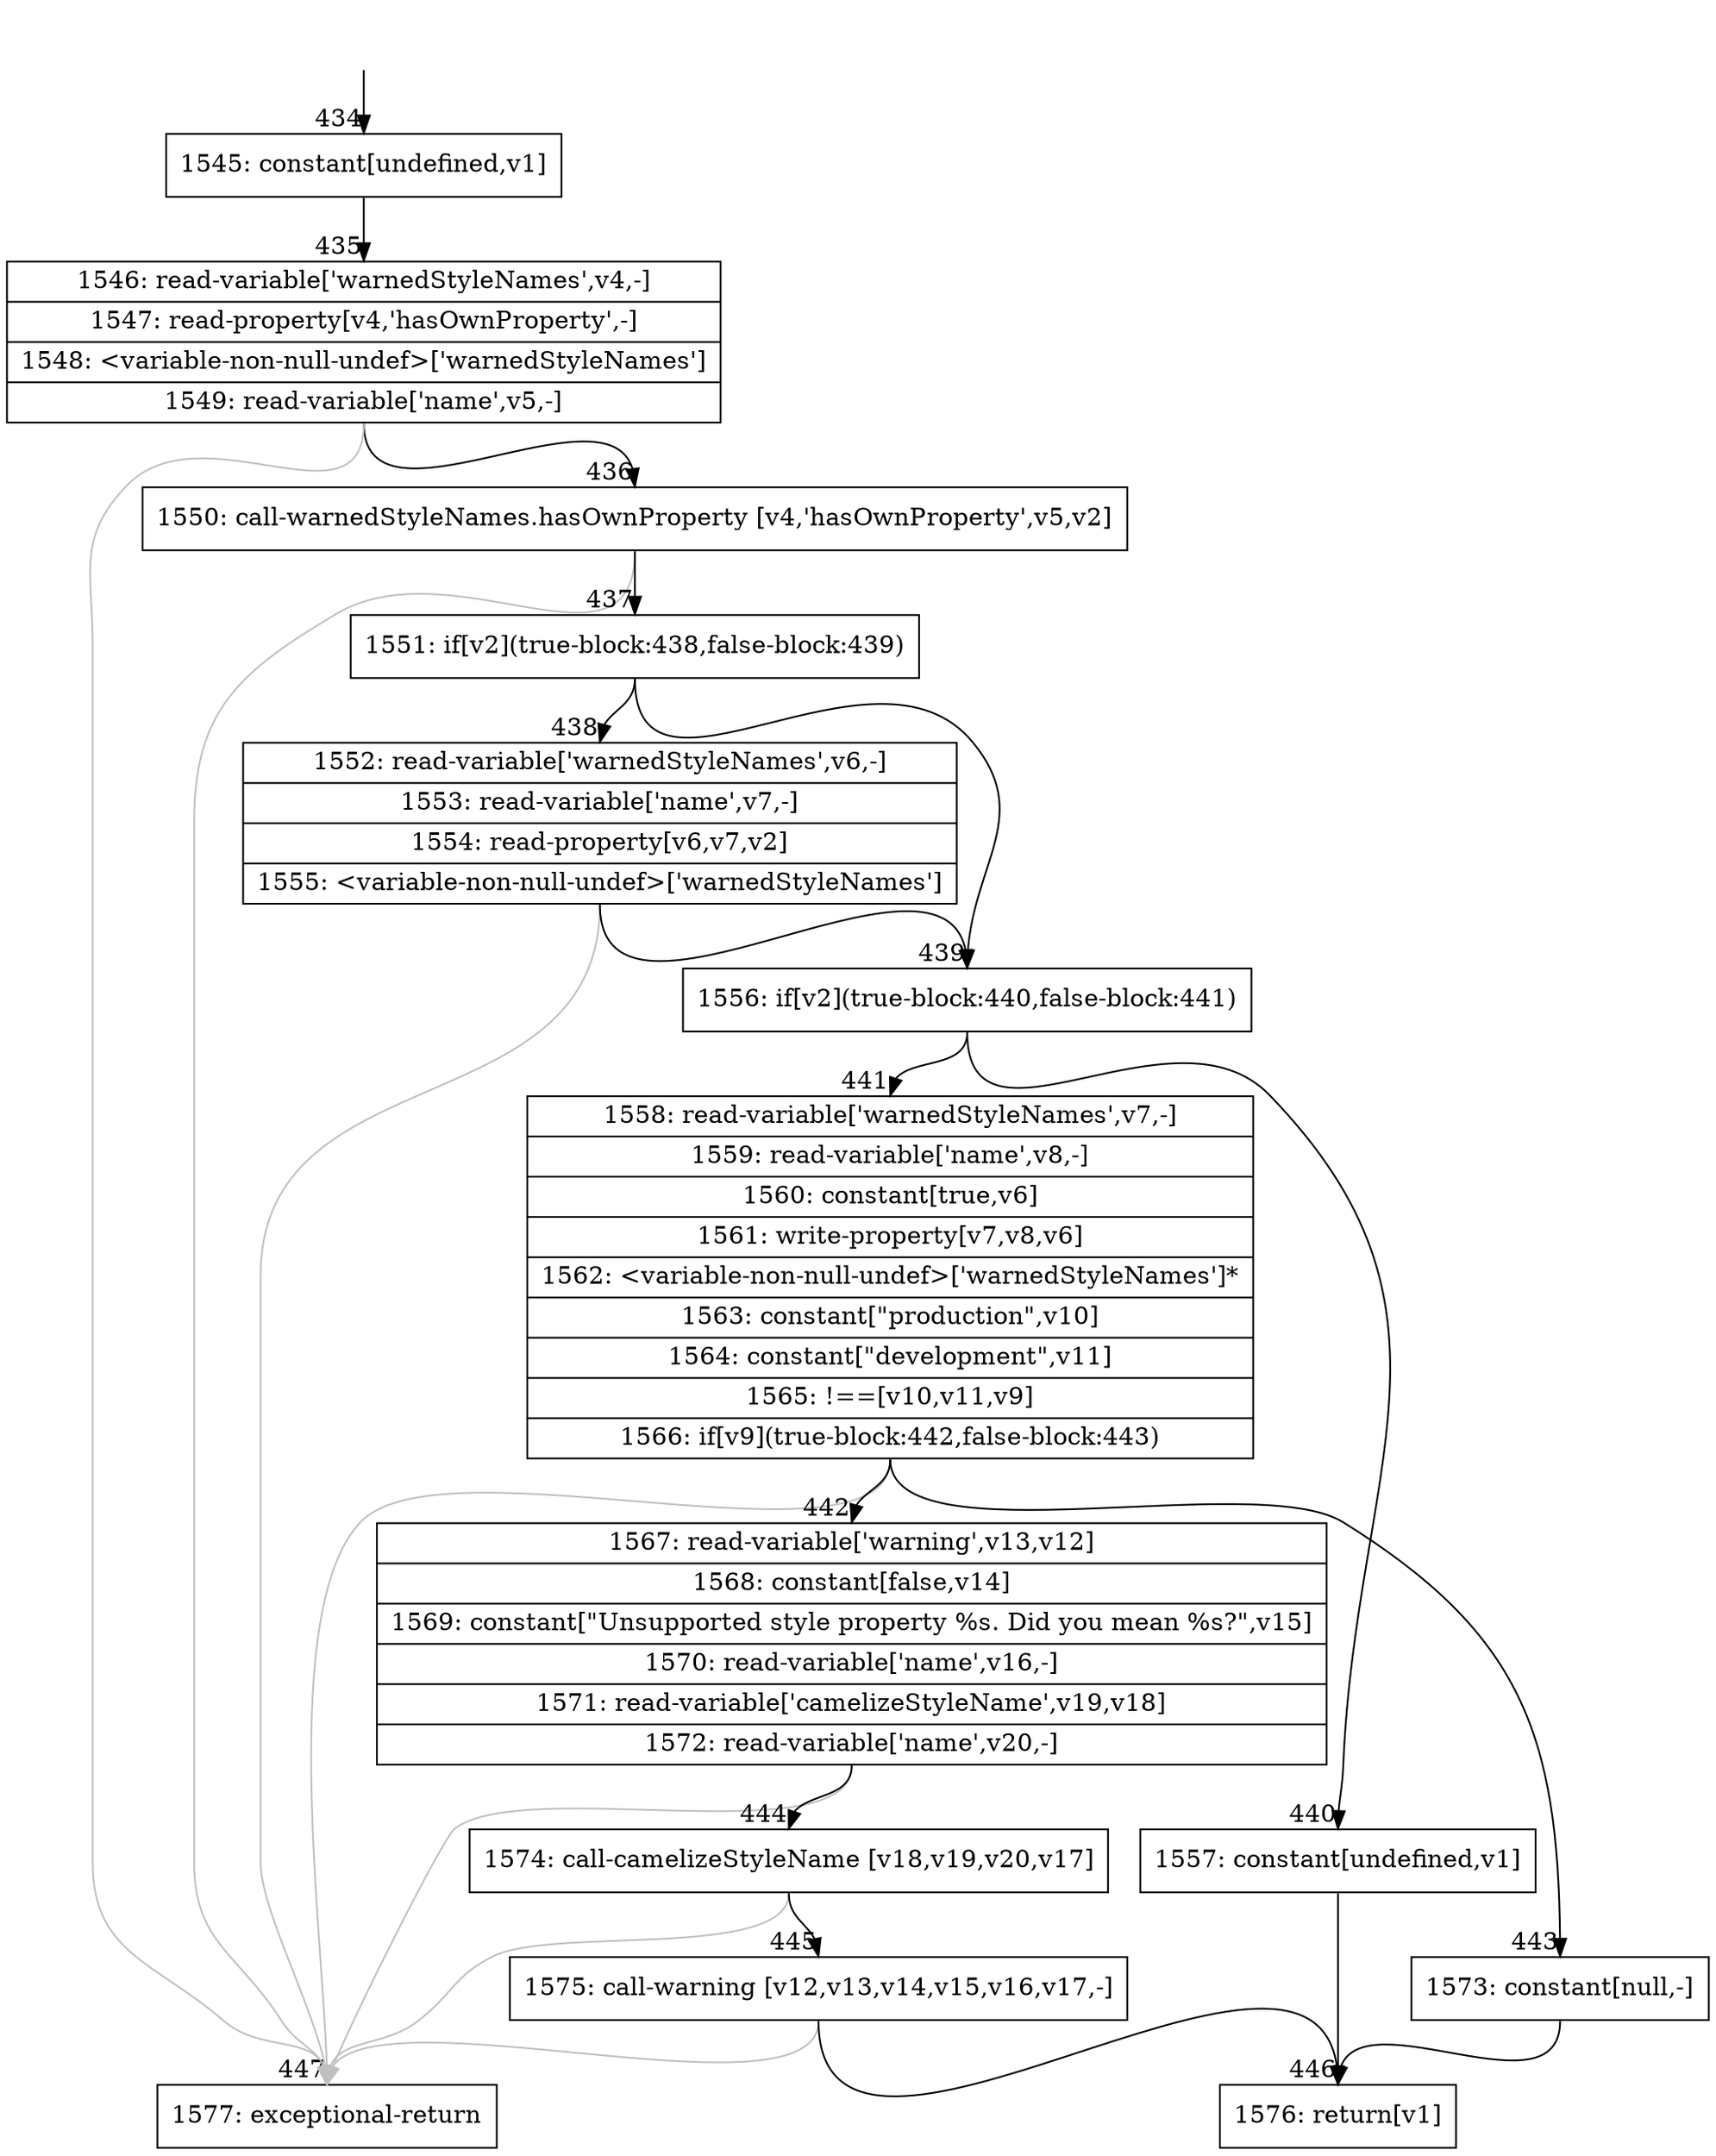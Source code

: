 digraph {
rankdir="TD"
BB_entry29[shape=none,label=""];
BB_entry29 -> BB434 [tailport=s, headport=n, headlabel="    434"]
BB434 [shape=record label="{1545: constant[undefined,v1]}" ] 
BB434 -> BB435 [tailport=s, headport=n, headlabel="      435"]
BB435 [shape=record label="{1546: read-variable['warnedStyleNames',v4,-]|1547: read-property[v4,'hasOwnProperty',-]|1548: \<variable-non-null-undef\>['warnedStyleNames']|1549: read-variable['name',v5,-]}" ] 
BB435 -> BB436 [tailport=s, headport=n, headlabel="      436"]
BB435 -> BB447 [tailport=s, headport=n, color=gray, headlabel="      447"]
BB436 [shape=record label="{1550: call-warnedStyleNames.hasOwnProperty [v4,'hasOwnProperty',v5,v2]}" ] 
BB436 -> BB437 [tailport=s, headport=n, headlabel="      437"]
BB436 -> BB447 [tailport=s, headport=n, color=gray]
BB437 [shape=record label="{1551: if[v2](true-block:438,false-block:439)}" ] 
BB437 -> BB439 [tailport=s, headport=n, headlabel="      439"]
BB437 -> BB438 [tailport=s, headport=n, headlabel="      438"]
BB438 [shape=record label="{1552: read-variable['warnedStyleNames',v6,-]|1553: read-variable['name',v7,-]|1554: read-property[v6,v7,v2]|1555: \<variable-non-null-undef\>['warnedStyleNames']}" ] 
BB438 -> BB439 [tailport=s, headport=n]
BB438 -> BB447 [tailport=s, headport=n, color=gray]
BB439 [shape=record label="{1556: if[v2](true-block:440,false-block:441)}" ] 
BB439 -> BB440 [tailport=s, headport=n, headlabel="      440"]
BB439 -> BB441 [tailport=s, headport=n, headlabel="      441"]
BB440 [shape=record label="{1557: constant[undefined,v1]}" ] 
BB440 -> BB446 [tailport=s, headport=n, headlabel="      446"]
BB441 [shape=record label="{1558: read-variable['warnedStyleNames',v7,-]|1559: read-variable['name',v8,-]|1560: constant[true,v6]|1561: write-property[v7,v8,v6]|1562: \<variable-non-null-undef\>['warnedStyleNames']*|1563: constant[\"production\",v10]|1564: constant[\"development\",v11]|1565: !==[v10,v11,v9]|1566: if[v9](true-block:442,false-block:443)}" ] 
BB441 -> BB442 [tailport=s, headport=n, headlabel="      442"]
BB441 -> BB443 [tailport=s, headport=n, headlabel="      443"]
BB441 -> BB447 [tailport=s, headport=n, color=gray]
BB442 [shape=record label="{1567: read-variable['warning',v13,v12]|1568: constant[false,v14]|1569: constant[\"Unsupported style property %s. Did you mean %s?\",v15]|1570: read-variable['name',v16,-]|1571: read-variable['camelizeStyleName',v19,v18]|1572: read-variable['name',v20,-]}" ] 
BB442 -> BB444 [tailport=s, headport=n, headlabel="      444"]
BB442 -> BB447 [tailport=s, headport=n, color=gray]
BB443 [shape=record label="{1573: constant[null,-]}" ] 
BB443 -> BB446 [tailport=s, headport=n]
BB444 [shape=record label="{1574: call-camelizeStyleName [v18,v19,v20,v17]}" ] 
BB444 -> BB445 [tailport=s, headport=n, headlabel="      445"]
BB444 -> BB447 [tailport=s, headport=n, color=gray]
BB445 [shape=record label="{1575: call-warning [v12,v13,v14,v15,v16,v17,-]}" ] 
BB445 -> BB446 [tailport=s, headport=n]
BB445 -> BB447 [tailport=s, headport=n, color=gray]
BB446 [shape=record label="{1576: return[v1]}" ] 
BB447 [shape=record label="{1577: exceptional-return}" ] 
//#$~ 858
}
